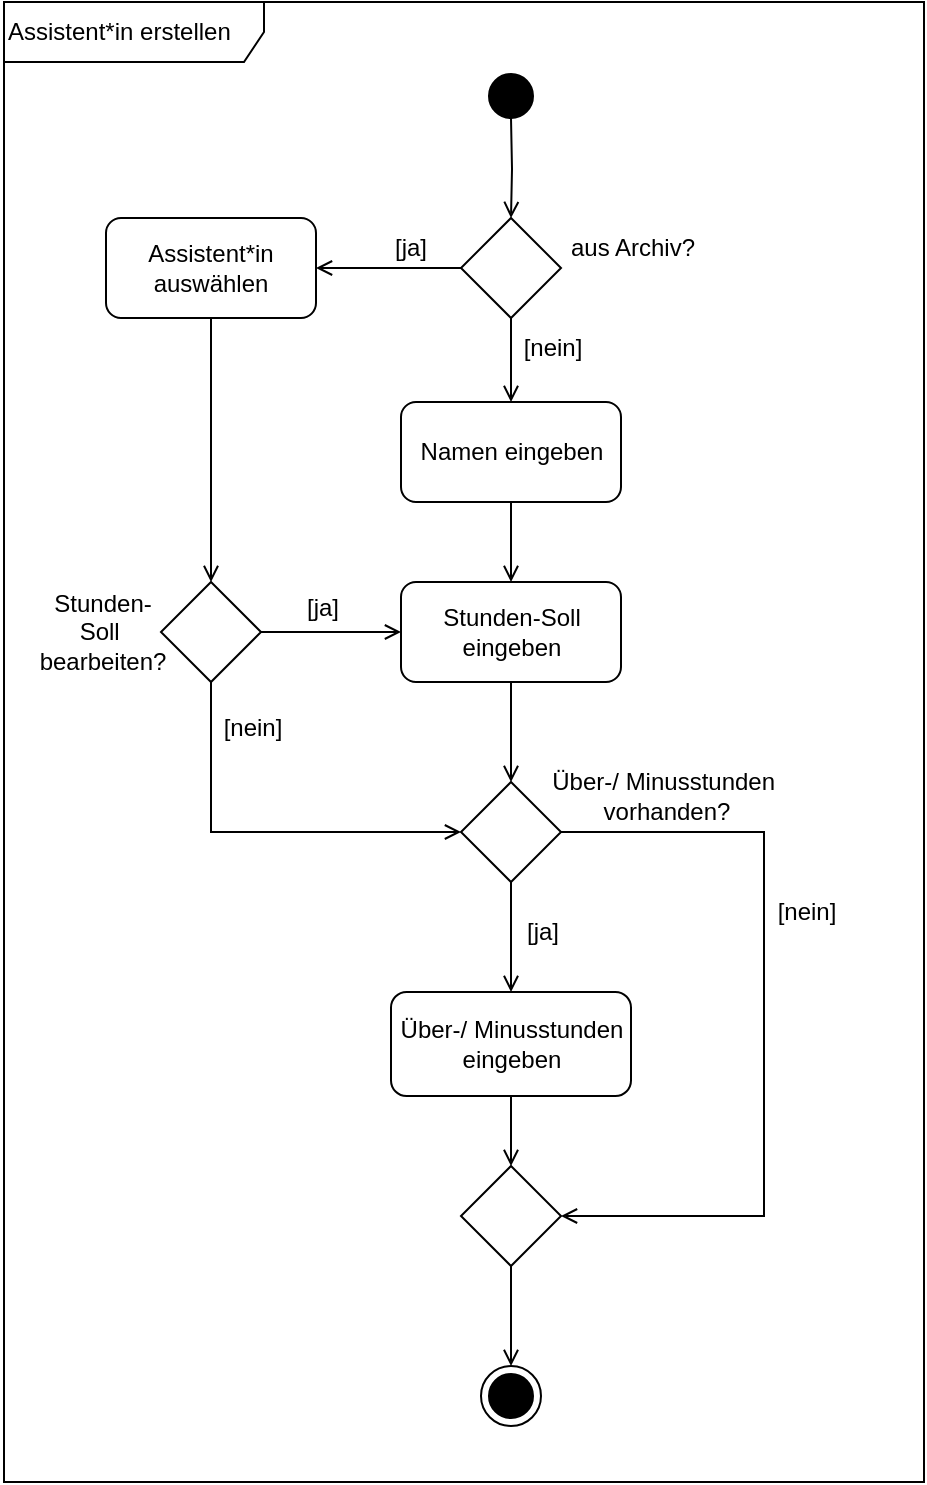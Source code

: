 <mxfile version="24.4.4" type="github">
  <diagram name="Page-1" id="e7e014a7-5840-1c2e-5031-d8a46d1fe8dd">
    <mxGraphModel dx="1221" dy="618" grid="1" gridSize="10" guides="1" tooltips="1" connect="1" arrows="1" fold="1" page="1" pageScale="1" pageWidth="827" pageHeight="1169" background="none" math="0" shadow="0">
      <root>
        <mxCell id="0" />
        <mxCell id="1" parent="0" />
        <mxCell id="qUEp5JDyuRjwkCP3OGmx-11" value="Assistent*in erstellen" style="shape=umlFrame;whiteSpace=wrap;html=1;pointerEvents=0;width=130;height=30;align=left;" parent="1" vertex="1">
          <mxGeometry x="20" y="20" width="460" height="740" as="geometry" />
        </mxCell>
        <mxCell id="MgezpqlqO5ehmBHzZB3i-65" style="edgeStyle=orthogonalEdgeStyle;rounded=0;orthogonalLoop=1;jettySize=auto;html=1;entryX=0.5;entryY=0;entryDx=0;entryDy=0;fontFamily=Helvetica;fontSize=12;fontColor=default;endArrow=open;endFill=0;" parent="1" target="MgezpqlqO5ehmBHzZB3i-57" edge="1">
          <mxGeometry relative="1" as="geometry">
            <mxPoint x="273.5" y="78" as="sourcePoint" />
          </mxGeometry>
        </mxCell>
        <mxCell id="5" value="" style="ellipse;shape=startState;labelBackgroundColor=none;fillColor=#000000;" parent="1" vertex="1">
          <mxGeometry x="258.5" y="52" width="30" height="30" as="geometry" />
        </mxCell>
        <mxCell id="8" value="Namen eingeben" style="labelBackgroundColor=none;rounded=1;whiteSpace=wrap;html=1;" parent="1" vertex="1">
          <mxGeometry x="218.5" y="220" width="110" height="50" as="geometry" />
        </mxCell>
        <mxCell id="9" value="" style="endArrow=open;endFill=1;rounded=0;labelBackgroundColor=none;fontColor=default;exitX=0.5;exitY=1;exitDx=0;exitDy=0;" parent="1" source="MgezpqlqO5ehmBHzZB3i-57" target="8" edge="1">
          <mxGeometry relative="1" as="geometry">
            <mxPoint x="268.5" y="180" as="sourcePoint" />
          </mxGeometry>
        </mxCell>
        <mxCell id="MgezpqlqO5ehmBHzZB3i-50" style="edgeStyle=orthogonalEdgeStyle;rounded=0;orthogonalLoop=1;jettySize=auto;html=1;entryX=0.5;entryY=0;entryDx=0;entryDy=0;endArrow=open;endFill=0;" parent="1" source="10" target="MgezpqlqO5ehmBHzZB3i-49" edge="1">
          <mxGeometry relative="1" as="geometry" />
        </mxCell>
        <mxCell id="10" value="Stunden-Soll eingeben" style="labelBackgroundColor=none;rounded=1;whiteSpace=wrap;html=1;" parent="1" vertex="1">
          <mxGeometry x="218.5" y="310" width="110" height="50" as="geometry" />
        </mxCell>
        <mxCell id="11" value="" style="endArrow=open;endFill=1;rounded=0;labelBackgroundColor=none;fontColor=default;" parent="1" source="8" target="10" edge="1">
          <mxGeometry relative="1" as="geometry" />
        </mxCell>
        <mxCell id="MgezpqlqO5ehmBHzZB3i-42" value="[nein]" style="text;html=1;align=center;verticalAlign=middle;resizable=0;points=[];autosize=1;strokeColor=none;fillColor=none;" parent="1" vertex="1">
          <mxGeometry x="268.5" y="178" width="50" height="30" as="geometry" />
        </mxCell>
        <mxCell id="MgezpqlqO5ehmBHzZB3i-52" style="edgeStyle=orthogonalEdgeStyle;rounded=0;orthogonalLoop=1;jettySize=auto;html=1;entryX=0.5;entryY=0;entryDx=0;entryDy=0;endArrow=open;endFill=0;" parent="1" source="MgezpqlqO5ehmBHzZB3i-49" target="MgezpqlqO5ehmBHzZB3i-51" edge="1">
          <mxGeometry relative="1" as="geometry" />
        </mxCell>
        <mxCell id="MgezpqlqO5ehmBHzZB3i-77" style="edgeStyle=orthogonalEdgeStyle;rounded=0;orthogonalLoop=1;jettySize=auto;html=1;strokeColor=default;align=center;verticalAlign=middle;fontFamily=Helvetica;fontSize=12;fontColor=default;labelBackgroundColor=default;endArrow=open;endFill=0;entryX=1;entryY=0.5;entryDx=0;entryDy=0;" parent="1" source="MgezpqlqO5ehmBHzZB3i-49" target="hqQaLVxirCN9yKYcP4mg-16" edge="1">
          <mxGeometry relative="1" as="geometry">
            <mxPoint x="354" y="637" as="targetPoint" />
            <Array as="points">
              <mxPoint x="400" y="435" />
              <mxPoint x="400" y="627" />
            </Array>
          </mxGeometry>
        </mxCell>
        <mxCell id="MgezpqlqO5ehmBHzZB3i-49" value="" style="rhombus;whiteSpace=wrap;html=1;" parent="1" vertex="1">
          <mxGeometry x="248.5" y="410" width="50" height="50" as="geometry" />
        </mxCell>
        <mxCell id="MgezpqlqO5ehmBHzZB3i-73" style="edgeStyle=orthogonalEdgeStyle;rounded=0;orthogonalLoop=1;jettySize=auto;html=1;strokeColor=default;align=center;verticalAlign=middle;fontFamily=Helvetica;fontSize=12;fontColor=default;labelBackgroundColor=default;endArrow=open;endFill=0;entryX=0.5;entryY=0;entryDx=0;entryDy=0;" parent="1" source="MgezpqlqO5ehmBHzZB3i-51" target="hqQaLVxirCN9yKYcP4mg-16" edge="1">
          <mxGeometry relative="1" as="geometry">
            <mxPoint x="304" y="637" as="targetPoint" />
          </mxGeometry>
        </mxCell>
        <mxCell id="MgezpqlqO5ehmBHzZB3i-51" value="Über-/ Minusstunden eingeben" style="rounded=1;whiteSpace=wrap;html=1;" parent="1" vertex="1">
          <mxGeometry x="213.5" y="515" width="120" height="52" as="geometry" />
        </mxCell>
        <mxCell id="MgezpqlqO5ehmBHzZB3i-55" value="Über-/ Minusstunden&amp;nbsp;&lt;div&gt;vorhanden&lt;span style=&quot;background-color: initial;&quot;&gt;?&lt;/span&gt;&lt;/div&gt;" style="text;html=1;align=center;verticalAlign=middle;resizable=0;points=[];autosize=1;strokeColor=none;fillColor=none;" parent="1" vertex="1">
          <mxGeometry x="280.5" y="397" width="140" height="40" as="geometry" />
        </mxCell>
        <mxCell id="MgezpqlqO5ehmBHzZB3i-56" value="[ja]" style="text;html=1;align=center;verticalAlign=middle;resizable=0;points=[];autosize=1;strokeColor=none;fillColor=none;" parent="1" vertex="1">
          <mxGeometry x="268.5" y="470" width="40" height="30" as="geometry" />
        </mxCell>
        <mxCell id="MgezpqlqO5ehmBHzZB3i-61" style="edgeStyle=orthogonalEdgeStyle;rounded=0;orthogonalLoop=1;jettySize=auto;html=1;entryX=1;entryY=0.5;entryDx=0;entryDy=0;fontFamily=Helvetica;fontSize=12;fontColor=default;endArrow=open;endFill=0;" parent="1" source="MgezpqlqO5ehmBHzZB3i-57" target="MgezpqlqO5ehmBHzZB3i-69" edge="1">
          <mxGeometry relative="1" as="geometry">
            <mxPoint x="128.5" y="329.5" as="targetPoint" />
          </mxGeometry>
        </mxCell>
        <mxCell id="MgezpqlqO5ehmBHzZB3i-57" value="" style="rhombus;whiteSpace=wrap;html=1;" parent="1" vertex="1">
          <mxGeometry x="248.5" y="128" width="50" height="50" as="geometry" />
        </mxCell>
        <mxCell id="MgezpqlqO5ehmBHzZB3i-58" value="aus Archiv?" style="text;html=1;align=center;verticalAlign=middle;resizable=0;points=[];autosize=1;strokeColor=none;fillColor=none;fontFamily=Helvetica;fontSize=12;fontColor=default;" parent="1" vertex="1">
          <mxGeometry x="288.5" y="128" width="90" height="30" as="geometry" />
        </mxCell>
        <mxCell id="MgezpqlqO5ehmBHzZB3i-62" style="edgeStyle=orthogonalEdgeStyle;rounded=0;orthogonalLoop=1;jettySize=auto;html=1;fontFamily=Helvetica;fontSize=12;fontColor=default;endArrow=open;endFill=0;exitX=1;exitY=0.5;exitDx=0;exitDy=0;" parent="1" source="MgezpqlqO5ehmBHzZB3i-60" target="10" edge="1">
          <mxGeometry relative="1" as="geometry">
            <mxPoint x="203.5" y="340" as="targetPoint" />
            <mxPoint x="153.5" y="336.5" as="sourcePoint" />
          </mxGeometry>
        </mxCell>
        <mxCell id="MgezpqlqO5ehmBHzZB3i-63" style="edgeStyle=orthogonalEdgeStyle;rounded=0;orthogonalLoop=1;jettySize=auto;html=1;entryX=0;entryY=0.5;entryDx=0;entryDy=0;fontFamily=Helvetica;fontSize=12;fontColor=default;endArrow=open;endFill=0;exitX=0.5;exitY=1;exitDx=0;exitDy=0;" parent="1" source="MgezpqlqO5ehmBHzZB3i-60" target="MgezpqlqO5ehmBHzZB3i-49" edge="1">
          <mxGeometry relative="1" as="geometry">
            <mxPoint x="128.5" y="361.5" as="sourcePoint" />
            <Array as="points">
              <mxPoint x="123.5" y="435" />
            </Array>
          </mxGeometry>
        </mxCell>
        <mxCell id="MgezpqlqO5ehmBHzZB3i-60" value="" style="rhombus;whiteSpace=wrap;html=1;" parent="1" vertex="1">
          <mxGeometry x="98.5" y="310" width="50" height="50" as="geometry" />
        </mxCell>
        <mxCell id="MgezpqlqO5ehmBHzZB3i-66" value="[nein]" style="text;html=1;align=center;verticalAlign=middle;resizable=0;points=[];autosize=1;strokeColor=none;fillColor=none;" parent="1" vertex="1">
          <mxGeometry x="118.5" y="368" width="50" height="30" as="geometry" />
        </mxCell>
        <mxCell id="MgezpqlqO5ehmBHzZB3i-68" value="[ja]" style="text;html=1;align=center;verticalAlign=middle;resizable=0;points=[];autosize=1;strokeColor=none;fillColor=none;" parent="1" vertex="1">
          <mxGeometry x="158.5" y="308" width="40" height="30" as="geometry" />
        </mxCell>
        <mxCell id="MgezpqlqO5ehmBHzZB3i-69" value="Assistent*in auswählen" style="rounded=1;whiteSpace=wrap;html=1;strokeColor=default;align=center;verticalAlign=middle;fontFamily=Helvetica;fontSize=12;fontColor=default;labelBackgroundColor=default;fillColor=default;" parent="1" vertex="1">
          <mxGeometry x="71" y="128" width="105" height="50" as="geometry" />
        </mxCell>
        <mxCell id="MgezpqlqO5ehmBHzZB3i-70" style="edgeStyle=orthogonalEdgeStyle;rounded=0;orthogonalLoop=1;jettySize=auto;html=1;entryX=0.5;entryY=0;entryDx=0;entryDy=0;strokeColor=default;align=center;verticalAlign=middle;fontFamily=Helvetica;fontSize=12;fontColor=default;labelBackgroundColor=default;endArrow=open;endFill=0;" parent="1" source="MgezpqlqO5ehmBHzZB3i-69" edge="1" target="MgezpqlqO5ehmBHzZB3i-60">
          <mxGeometry relative="1" as="geometry">
            <mxPoint x="123.5" y="328" as="targetPoint" />
          </mxGeometry>
        </mxCell>
        <mxCell id="MgezpqlqO5ehmBHzZB3i-71" value="[ja]" style="text;html=1;align=center;verticalAlign=middle;resizable=0;points=[];autosize=1;strokeColor=none;fillColor=none;" parent="1" vertex="1">
          <mxGeometry x="202.5" y="128" width="40" height="30" as="geometry" />
        </mxCell>
        <mxCell id="MgezpqlqO5ehmBHzZB3i-80" value="[nein]" style="text;html=1;align=center;verticalAlign=middle;resizable=0;points=[];autosize=1;strokeColor=none;fillColor=none;" parent="1" vertex="1">
          <mxGeometry x="396" y="460" width="50" height="30" as="geometry" />
        </mxCell>
        <mxCell id="qUEp5JDyuRjwkCP3OGmx-12" value="" style="ellipse;html=1;shape=endState;fillColor=#000000;strokeColor=#000000;" parent="1" vertex="1">
          <mxGeometry x="258.5" y="702" width="30" height="30" as="geometry" />
        </mxCell>
        <mxCell id="qUEp5JDyuRjwkCP3OGmx-13" value="&lt;span style=&quot;text-wrap: wrap;&quot;&gt;Stunden-Soll&amp;nbsp;&lt;/span&gt;&lt;div&gt;&lt;span style=&quot;text-wrap: wrap;&quot;&gt;bearbeiten?&lt;/span&gt;&lt;/div&gt;" style="text;html=1;align=center;verticalAlign=middle;resizable=0;points=[];autosize=1;strokeColor=none;fillColor=none;" parent="1" vertex="1">
          <mxGeometry x="18.5" y="315" width="100" height="40" as="geometry" />
        </mxCell>
        <mxCell id="tekkwZi94SZ8io5QwBh4-11" style="edgeStyle=orthogonalEdgeStyle;rounded=0;orthogonalLoop=1;jettySize=auto;html=1;entryX=0.5;entryY=0;entryDx=0;entryDy=0;endArrow=open;endFill=0;" edge="1" parent="1" source="hqQaLVxirCN9yKYcP4mg-16" target="qUEp5JDyuRjwkCP3OGmx-12">
          <mxGeometry relative="1" as="geometry" />
        </mxCell>
        <mxCell id="hqQaLVxirCN9yKYcP4mg-16" value="" style="rhombus;whiteSpace=wrap;html=1;" parent="1" vertex="1">
          <mxGeometry x="248.5" y="602" width="50" height="50" as="geometry" />
        </mxCell>
      </root>
    </mxGraphModel>
  </diagram>
</mxfile>
